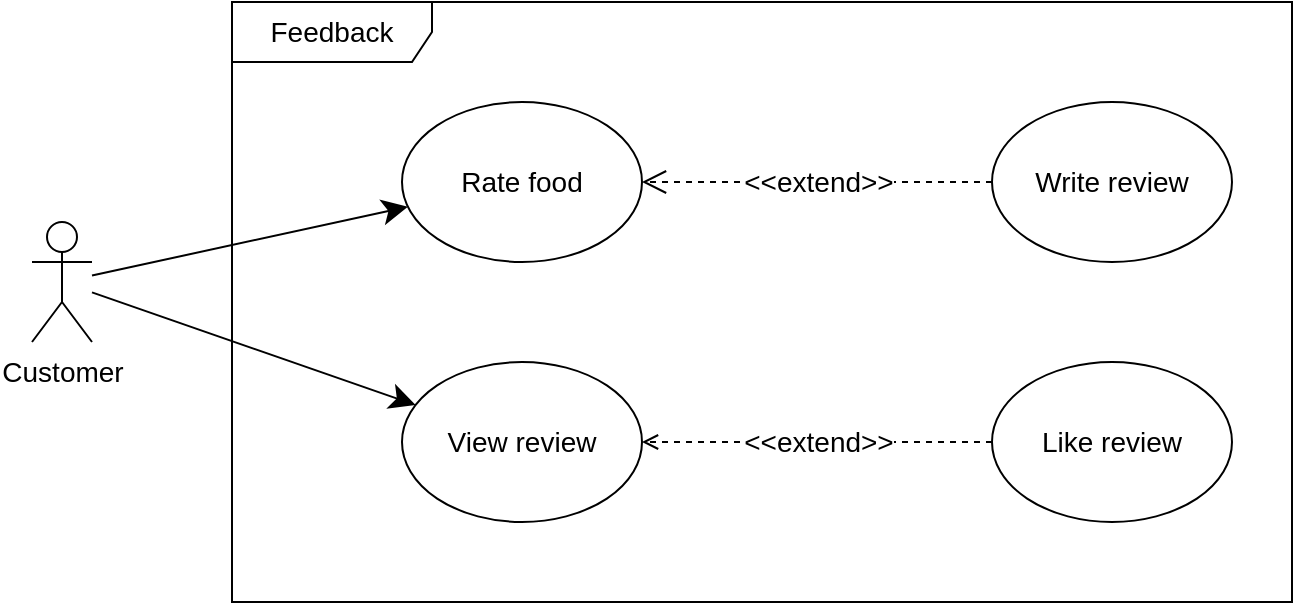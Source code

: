 <mxfile>
    <diagram id="bSG6LJW36YyYRicTBclz" name="Page-1">
        <mxGraphModel dx="1088" dy="538" grid="1" gridSize="10" guides="1" tooltips="1" connect="1" arrows="1" fold="1" page="1" pageScale="1" pageWidth="850" pageHeight="1100" math="0" shadow="0">
            <root>
                <mxCell id="0"/>
                <mxCell id="1" parent="0"/>
                <mxCell id="16" value="Feedback" style="shape=umlFrame;whiteSpace=wrap;html=1;fontSize=14;fillColor=none;width=100;height=30;" parent="1" vertex="1">
                    <mxGeometry x="220" y="80" width="530" height="300" as="geometry"/>
                </mxCell>
                <mxCell id="5" style="rounded=0;orthogonalLoop=1;jettySize=auto;html=1;endArrow=classic;endFill=1;fontSize=14;endSize=10;" parent="1" source="2" target="4" edge="1">
                    <mxGeometry relative="1" as="geometry"/>
                </mxCell>
                <mxCell id="15" style="edgeStyle=none;rounded=0;orthogonalLoop=1;jettySize=auto;html=1;fontSize=14;endArrow=classic;endFill=1;endSize=10;" parent="1" source="2" target="14" edge="1">
                    <mxGeometry relative="1" as="geometry"/>
                </mxCell>
                <mxCell id="2" value="Customer" style="shape=umlActor;verticalLabelPosition=bottom;verticalAlign=top;html=1;outlineConnect=0;fontSize=14;" parent="1" vertex="1">
                    <mxGeometry x="120" y="190" width="30" height="60" as="geometry"/>
                </mxCell>
                <mxCell id="4" value="Rate food" style="ellipse;whiteSpace=wrap;html=1;fontSize=14;" parent="1" vertex="1">
                    <mxGeometry x="305" y="130" width="120" height="80" as="geometry"/>
                </mxCell>
                <mxCell id="7" value="&amp;lt;&amp;lt;extend&amp;gt;&amp;gt;" style="rounded=0;orthogonalLoop=1;jettySize=auto;html=1;dashed=1;endArrow=open;endFill=0;fontSize=14;endSize=10;startSize=10;" parent="1" source="6" target="4" edge="1">
                    <mxGeometry relative="1" as="geometry"/>
                </mxCell>
                <mxCell id="6" value="Write review" style="ellipse;whiteSpace=wrap;html=1;fontSize=14;" parent="1" vertex="1">
                    <mxGeometry x="600" y="130" width="120" height="80" as="geometry"/>
                </mxCell>
                <mxCell id="17" value="&amp;lt;&amp;lt;extend&amp;gt;&amp;gt;" style="rounded=0;orthogonalLoop=1;jettySize=auto;html=1;endArrow=open;endFill=0;dashed=1;fontSize=14;" parent="1" source="10" target="14" edge="1">
                    <mxGeometry relative="1" as="geometry"/>
                </mxCell>
                <mxCell id="10" value="Like review" style="ellipse;whiteSpace=wrap;html=1;fontSize=14;" parent="1" vertex="1">
                    <mxGeometry x="600" y="260" width="120" height="80" as="geometry"/>
                </mxCell>
                <mxCell id="14" value="View review" style="ellipse;whiteSpace=wrap;html=1;fontSize=14;" parent="1" vertex="1">
                    <mxGeometry x="305" y="260" width="120" height="80" as="geometry"/>
                </mxCell>
            </root>
        </mxGraphModel>
    </diagram>
</mxfile>